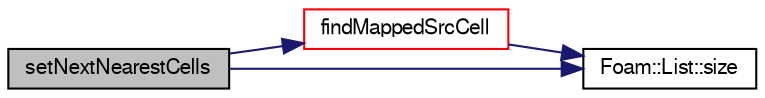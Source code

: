 digraph "setNextNearestCells"
{
  bgcolor="transparent";
  edge [fontname="FreeSans",fontsize="10",labelfontname="FreeSans",labelfontsize="10"];
  node [fontname="FreeSans",fontsize="10",shape=record];
  rankdir="LR";
  Node237 [label="setNextNearestCells",height=0.2,width=0.4,color="black", fillcolor="grey75", style="filled", fontcolor="black"];
  Node237 -> Node238 [color="midnightblue",fontsize="10",style="solid",fontname="FreeSans"];
  Node238 [label="findMappedSrcCell",height=0.2,width=0.4,color="red",URL="$a29246.html#a42cb01413515dd4555f3af7f12b48406",tooltip="Find a source cell mapped to target cell tgtCellI. "];
  Node238 -> Node242 [color="midnightblue",fontsize="10",style="solid",fontname="FreeSans"];
  Node242 [label="Foam::List::size",height=0.2,width=0.4,color="black",URL="$a25694.html#a8a5f6fa29bd4b500caf186f60245b384",tooltip="Override size to be inconsistent with allocated storage. "];
  Node237 -> Node242 [color="midnightblue",fontsize="10",style="solid",fontname="FreeSans"];
}
